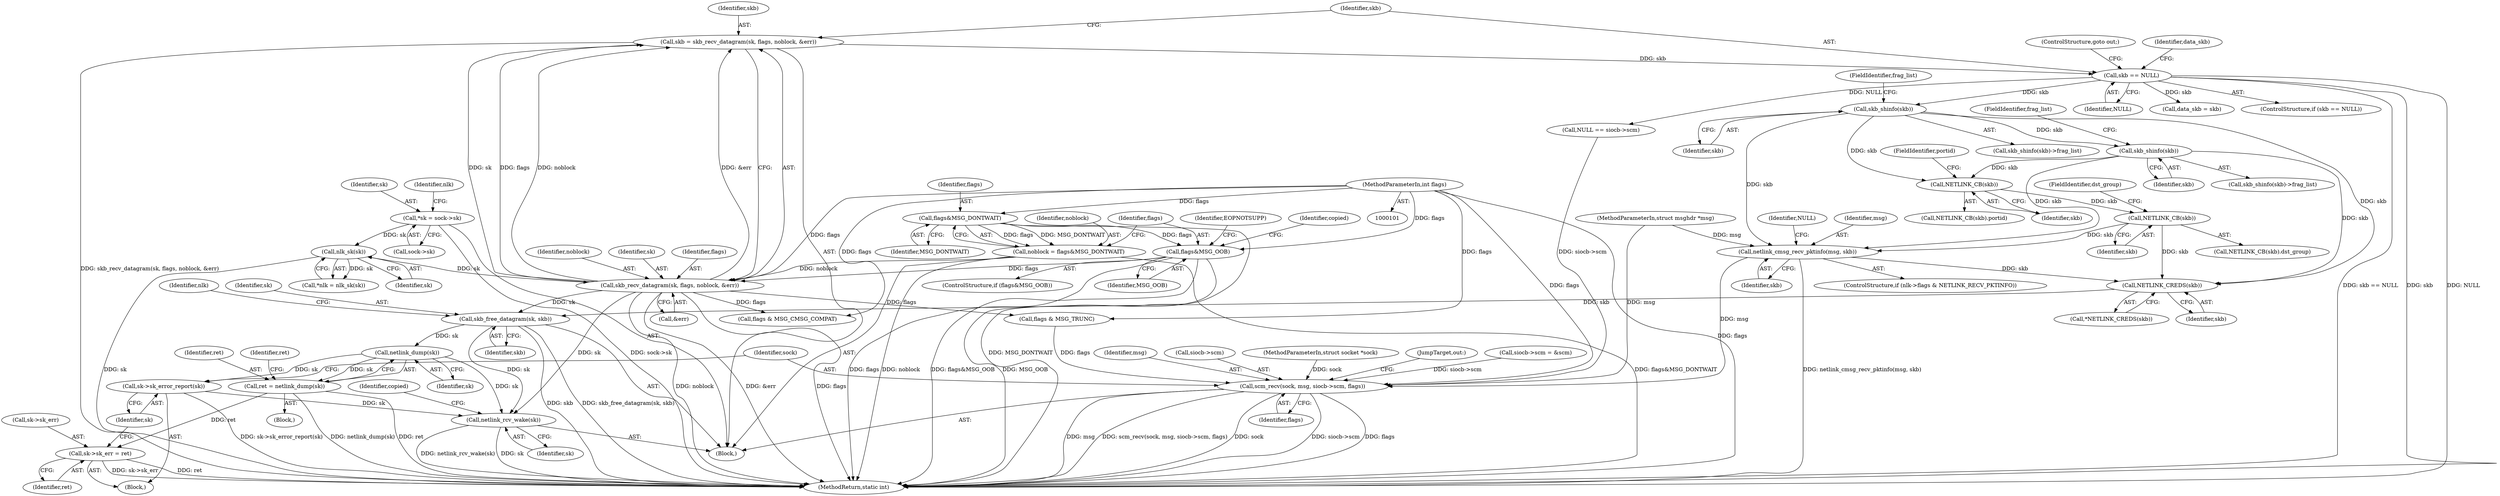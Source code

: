 digraph "0_linux_f3d3342602f8bcbf37d7c46641cb9bca7618eb1c_22@pointer" {
"1000245" [label="(Call,NETLINK_CB(skb))"];
"1000236" [label="(Call,NETLINK_CB(skb))"];
"1000165" [label="(Call,skb_shinfo(skb))"];
"1000155" [label="(Call,skb == NULL)"];
"1000146" [label="(Call,skb = skb_recv_datagram(sk, flags, noblock, &err))"];
"1000148" [label="(Call,skb_recv_datagram(sk, flags, noblock, &err))"];
"1000123" [label="(Call,nlk_sk(sk))"];
"1000115" [label="(Call,*sk = sock->sk)"];
"1000137" [label="(Call,flags&MSG_OOB)"];
"1000128" [label="(Call,flags&MSG_DONTWAIT)"];
"1000106" [label="(MethodParameterIn,int flags)"];
"1000126" [label="(Call,noblock = flags&MSG_DONTWAIT)"];
"1000176" [label="(Call,skb_shinfo(skb))"];
"1000261" [label="(Call,netlink_cmsg_recv_pktinfo(msg, skb))"];
"1000290" [label="(Call,NETLINK_CREDS(skb))"];
"1000301" [label="(Call,skb_free_datagram(sk, skb))"];
"1000323" [label="(Call,netlink_dump(sk))"];
"1000321" [label="(Call,ret = netlink_dump(sk))"];
"1000328" [label="(Call,sk->sk_err = ret)"];
"1000333" [label="(Call,sk->sk_error_report(sk))"];
"1000343" [label="(Call,netlink_rcv_wake(sk))"];
"1000335" [label="(Call,scm_recv(sock, msg, siocb->scm, flags))"];
"1000246" [label="(Identifier,skb)"];
"1000244" [label="(Call,NETLINK_CB(skb).dst_group)"];
"1000175" [label="(Call,skb_shinfo(skb)->frag_list)"];
"1000334" [label="(Identifier,sk)"];
"1000142" [label="(Identifier,EOPNOTSUPP)"];
"1000235" [label="(Call,NETLINK_CB(skb).portid)"];
"1000103" [label="(MethodParameterIn,struct socket *sock)"];
"1000123" [label="(Call,nlk_sk(sk))"];
"1000155" [label="(Call,skb == NULL)"];
"1000266" [label="(Identifier,NULL)"];
"1000177" [label="(Identifier,skb)"];
"1000150" [label="(Identifier,flags)"];
"1000106" [label="(MethodParameterIn,int flags)"];
"1000342" [label="(JumpTarget,out:)"];
"1000104" [label="(MethodParameterIn,struct msghdr *msg)"];
"1000345" [label="(Identifier,copied)"];
"1000236" [label="(Call,NETLINK_CB(skb))"];
"1000328" [label="(Call,sk->sk_err = ret)"];
"1000277" [label="(Call,siocb->scm = &scm)"];
"1000166" [label="(Identifier,skb)"];
"1000335" [label="(Call,scm_recv(sock, msg, siocb->scm, flags))"];
"1000121" [label="(Call,*nlk = nlk_sk(sk))"];
"1000302" [label="(Identifier,sk)"];
"1000320" [label="(Block,)"];
"1000344" [label="(Identifier,sk)"];
"1000156" [label="(Identifier,skb)"];
"1000265" [label="(Call,NULL == siocb->scm)"];
"1000261" [label="(Call,netlink_cmsg_recv_pktinfo(msg, skb))"];
"1000346" [label="(MethodReturn,static int)"];
"1000176" [label="(Call,skb_shinfo(skb))"];
"1000129" [label="(Identifier,flags)"];
"1000147" [label="(Identifier,skb)"];
"1000128" [label="(Call,flags&MSG_DONTWAIT)"];
"1000152" [label="(Call,&err)"];
"1000324" [label="(Identifier,sk)"];
"1000238" [label="(FieldIdentifier,portid)"];
"1000126" [label="(Call,noblock = flags&MSG_DONTWAIT)"];
"1000303" [label="(Identifier,skb)"];
"1000263" [label="(Identifier,skb)"];
"1000341" [label="(Identifier,flags)"];
"1000158" [label="(ControlStructure,goto out;)"];
"1000116" [label="(Identifier,sk)"];
"1000137" [label="(Call,flags&MSG_OOB)"];
"1000255" [label="(ControlStructure,if (nlk->flags & NETLINK_RECV_PKTINFO))"];
"1000262" [label="(Identifier,msg)"];
"1000327" [label="(Block,)"];
"1000337" [label="(Identifier,msg)"];
"1000336" [label="(Identifier,sock)"];
"1000154" [label="(ControlStructure,if (skb == NULL))"];
"1000117" [label="(Call,sock->sk)"];
"1000138" [label="(Identifier,flags)"];
"1000237" [label="(Identifier,skb)"];
"1000323" [label="(Call,netlink_dump(sk))"];
"1000170" [label="(Call,flags & MSG_CMSG_COMPAT)"];
"1000151" [label="(Identifier,noblock)"];
"1000164" [label="(Call,skb_shinfo(skb)->frag_list)"];
"1000165" [label="(Call,skb_shinfo(skb))"];
"1000107" [label="(Block,)"];
"1000149" [label="(Identifier,sk)"];
"1000122" [label="(Identifier,nlk)"];
"1000326" [label="(Identifier,ret)"];
"1000333" [label="(Call,sk->sk_error_report(sk))"];
"1000329" [label="(Call,sk->sk_err)"];
"1000167" [label="(FieldIdentifier,frag_list)"];
"1000127" [label="(Identifier,noblock)"];
"1000307" [label="(Identifier,nlk)"];
"1000148" [label="(Call,skb_recv_datagram(sk, flags, noblock, &err))"];
"1000289" [label="(Call,*NETLINK_CREDS(skb))"];
"1000146" [label="(Call,skb = skb_recv_datagram(sk, flags, noblock, &err))"];
"1000338" [label="(Call,siocb->scm)"];
"1000291" [label="(Identifier,skb)"];
"1000124" [label="(Identifier,sk)"];
"1000144" [label="(Identifier,copied)"];
"1000157" [label="(Identifier,NULL)"];
"1000321" [label="(Call,ret = netlink_dump(sk))"];
"1000115" [label="(Call,*sk = sock->sk)"];
"1000136" [label="(ControlStructure,if (flags&MSG_OOB))"];
"1000332" [label="(Identifier,ret)"];
"1000301" [label="(Call,skb_free_datagram(sk, skb))"];
"1000160" [label="(Identifier,data_skb)"];
"1000290" [label="(Call,NETLINK_CREDS(skb))"];
"1000178" [label="(FieldIdentifier,frag_list)"];
"1000139" [label="(Identifier,MSG_OOB)"];
"1000247" [label="(FieldIdentifier,dst_group)"];
"1000322" [label="(Identifier,ret)"];
"1000130" [label="(Identifier,MSG_DONTWAIT)"];
"1000159" [label="(Call,data_skb = skb)"];
"1000245" [label="(Call,NETLINK_CB(skb))"];
"1000343" [label="(Call,netlink_rcv_wake(sk))"];
"1000293" [label="(Call,flags & MSG_TRUNC)"];
"1000245" -> "1000244"  [label="AST: "];
"1000245" -> "1000246"  [label="CFG: "];
"1000246" -> "1000245"  [label="AST: "];
"1000247" -> "1000245"  [label="CFG: "];
"1000236" -> "1000245"  [label="DDG: skb"];
"1000245" -> "1000261"  [label="DDG: skb"];
"1000245" -> "1000290"  [label="DDG: skb"];
"1000236" -> "1000235"  [label="AST: "];
"1000236" -> "1000237"  [label="CFG: "];
"1000237" -> "1000236"  [label="AST: "];
"1000238" -> "1000236"  [label="CFG: "];
"1000165" -> "1000236"  [label="DDG: skb"];
"1000176" -> "1000236"  [label="DDG: skb"];
"1000165" -> "1000164"  [label="AST: "];
"1000165" -> "1000166"  [label="CFG: "];
"1000166" -> "1000165"  [label="AST: "];
"1000167" -> "1000165"  [label="CFG: "];
"1000155" -> "1000165"  [label="DDG: skb"];
"1000165" -> "1000176"  [label="DDG: skb"];
"1000165" -> "1000261"  [label="DDG: skb"];
"1000165" -> "1000290"  [label="DDG: skb"];
"1000155" -> "1000154"  [label="AST: "];
"1000155" -> "1000157"  [label="CFG: "];
"1000156" -> "1000155"  [label="AST: "];
"1000157" -> "1000155"  [label="AST: "];
"1000158" -> "1000155"  [label="CFG: "];
"1000160" -> "1000155"  [label="CFG: "];
"1000155" -> "1000346"  [label="DDG: NULL"];
"1000155" -> "1000346"  [label="DDG: skb == NULL"];
"1000155" -> "1000346"  [label="DDG: skb"];
"1000146" -> "1000155"  [label="DDG: skb"];
"1000155" -> "1000159"  [label="DDG: skb"];
"1000155" -> "1000265"  [label="DDG: NULL"];
"1000146" -> "1000107"  [label="AST: "];
"1000146" -> "1000148"  [label="CFG: "];
"1000147" -> "1000146"  [label="AST: "];
"1000148" -> "1000146"  [label="AST: "];
"1000156" -> "1000146"  [label="CFG: "];
"1000146" -> "1000346"  [label="DDG: skb_recv_datagram(sk, flags, noblock, &err)"];
"1000148" -> "1000146"  [label="DDG: sk"];
"1000148" -> "1000146"  [label="DDG: flags"];
"1000148" -> "1000146"  [label="DDG: noblock"];
"1000148" -> "1000146"  [label="DDG: &err"];
"1000148" -> "1000152"  [label="CFG: "];
"1000149" -> "1000148"  [label="AST: "];
"1000150" -> "1000148"  [label="AST: "];
"1000151" -> "1000148"  [label="AST: "];
"1000152" -> "1000148"  [label="AST: "];
"1000148" -> "1000346"  [label="DDG: noblock"];
"1000148" -> "1000346"  [label="DDG: &err"];
"1000148" -> "1000346"  [label="DDG: flags"];
"1000123" -> "1000148"  [label="DDG: sk"];
"1000137" -> "1000148"  [label="DDG: flags"];
"1000106" -> "1000148"  [label="DDG: flags"];
"1000126" -> "1000148"  [label="DDG: noblock"];
"1000148" -> "1000170"  [label="DDG: flags"];
"1000148" -> "1000293"  [label="DDG: flags"];
"1000148" -> "1000301"  [label="DDG: sk"];
"1000148" -> "1000343"  [label="DDG: sk"];
"1000123" -> "1000121"  [label="AST: "];
"1000123" -> "1000124"  [label="CFG: "];
"1000124" -> "1000123"  [label="AST: "];
"1000121" -> "1000123"  [label="CFG: "];
"1000123" -> "1000346"  [label="DDG: sk"];
"1000123" -> "1000121"  [label="DDG: sk"];
"1000115" -> "1000123"  [label="DDG: sk"];
"1000115" -> "1000107"  [label="AST: "];
"1000115" -> "1000117"  [label="CFG: "];
"1000116" -> "1000115"  [label="AST: "];
"1000117" -> "1000115"  [label="AST: "];
"1000122" -> "1000115"  [label="CFG: "];
"1000115" -> "1000346"  [label="DDG: sock->sk"];
"1000137" -> "1000136"  [label="AST: "];
"1000137" -> "1000139"  [label="CFG: "];
"1000138" -> "1000137"  [label="AST: "];
"1000139" -> "1000137"  [label="AST: "];
"1000142" -> "1000137"  [label="CFG: "];
"1000144" -> "1000137"  [label="CFG: "];
"1000137" -> "1000346"  [label="DDG: MSG_OOB"];
"1000137" -> "1000346"  [label="DDG: flags"];
"1000137" -> "1000346"  [label="DDG: flags&MSG_OOB"];
"1000128" -> "1000137"  [label="DDG: flags"];
"1000106" -> "1000137"  [label="DDG: flags"];
"1000128" -> "1000126"  [label="AST: "];
"1000128" -> "1000130"  [label="CFG: "];
"1000129" -> "1000128"  [label="AST: "];
"1000130" -> "1000128"  [label="AST: "];
"1000126" -> "1000128"  [label="CFG: "];
"1000128" -> "1000346"  [label="DDG: MSG_DONTWAIT"];
"1000128" -> "1000126"  [label="DDG: flags"];
"1000128" -> "1000126"  [label="DDG: MSG_DONTWAIT"];
"1000106" -> "1000128"  [label="DDG: flags"];
"1000106" -> "1000101"  [label="AST: "];
"1000106" -> "1000346"  [label="DDG: flags"];
"1000106" -> "1000170"  [label="DDG: flags"];
"1000106" -> "1000293"  [label="DDG: flags"];
"1000106" -> "1000335"  [label="DDG: flags"];
"1000126" -> "1000107"  [label="AST: "];
"1000127" -> "1000126"  [label="AST: "];
"1000138" -> "1000126"  [label="CFG: "];
"1000126" -> "1000346"  [label="DDG: noblock"];
"1000126" -> "1000346"  [label="DDG: flags&MSG_DONTWAIT"];
"1000176" -> "1000175"  [label="AST: "];
"1000176" -> "1000177"  [label="CFG: "];
"1000177" -> "1000176"  [label="AST: "];
"1000178" -> "1000176"  [label="CFG: "];
"1000176" -> "1000261"  [label="DDG: skb"];
"1000176" -> "1000290"  [label="DDG: skb"];
"1000261" -> "1000255"  [label="AST: "];
"1000261" -> "1000263"  [label="CFG: "];
"1000262" -> "1000261"  [label="AST: "];
"1000263" -> "1000261"  [label="AST: "];
"1000266" -> "1000261"  [label="CFG: "];
"1000261" -> "1000346"  [label="DDG: netlink_cmsg_recv_pktinfo(msg, skb)"];
"1000104" -> "1000261"  [label="DDG: msg"];
"1000261" -> "1000290"  [label="DDG: skb"];
"1000261" -> "1000335"  [label="DDG: msg"];
"1000290" -> "1000289"  [label="AST: "];
"1000290" -> "1000291"  [label="CFG: "];
"1000291" -> "1000290"  [label="AST: "];
"1000289" -> "1000290"  [label="CFG: "];
"1000290" -> "1000301"  [label="DDG: skb"];
"1000301" -> "1000107"  [label="AST: "];
"1000301" -> "1000303"  [label="CFG: "];
"1000302" -> "1000301"  [label="AST: "];
"1000303" -> "1000301"  [label="AST: "];
"1000307" -> "1000301"  [label="CFG: "];
"1000301" -> "1000346"  [label="DDG: skb"];
"1000301" -> "1000346"  [label="DDG: skb_free_datagram(sk, skb)"];
"1000301" -> "1000323"  [label="DDG: sk"];
"1000301" -> "1000343"  [label="DDG: sk"];
"1000323" -> "1000321"  [label="AST: "];
"1000323" -> "1000324"  [label="CFG: "];
"1000324" -> "1000323"  [label="AST: "];
"1000321" -> "1000323"  [label="CFG: "];
"1000323" -> "1000321"  [label="DDG: sk"];
"1000323" -> "1000333"  [label="DDG: sk"];
"1000323" -> "1000343"  [label="DDG: sk"];
"1000321" -> "1000320"  [label="AST: "];
"1000322" -> "1000321"  [label="AST: "];
"1000326" -> "1000321"  [label="CFG: "];
"1000321" -> "1000346"  [label="DDG: ret"];
"1000321" -> "1000346"  [label="DDG: netlink_dump(sk)"];
"1000321" -> "1000328"  [label="DDG: ret"];
"1000328" -> "1000327"  [label="AST: "];
"1000328" -> "1000332"  [label="CFG: "];
"1000329" -> "1000328"  [label="AST: "];
"1000332" -> "1000328"  [label="AST: "];
"1000334" -> "1000328"  [label="CFG: "];
"1000328" -> "1000346"  [label="DDG: ret"];
"1000328" -> "1000346"  [label="DDG: sk->sk_err"];
"1000333" -> "1000327"  [label="AST: "];
"1000333" -> "1000334"  [label="CFG: "];
"1000334" -> "1000333"  [label="AST: "];
"1000336" -> "1000333"  [label="CFG: "];
"1000333" -> "1000346"  [label="DDG: sk->sk_error_report(sk)"];
"1000333" -> "1000343"  [label="DDG: sk"];
"1000343" -> "1000107"  [label="AST: "];
"1000343" -> "1000344"  [label="CFG: "];
"1000344" -> "1000343"  [label="AST: "];
"1000345" -> "1000343"  [label="CFG: "];
"1000343" -> "1000346"  [label="DDG: sk"];
"1000343" -> "1000346"  [label="DDG: netlink_rcv_wake(sk)"];
"1000335" -> "1000107"  [label="AST: "];
"1000335" -> "1000341"  [label="CFG: "];
"1000336" -> "1000335"  [label="AST: "];
"1000337" -> "1000335"  [label="AST: "];
"1000338" -> "1000335"  [label="AST: "];
"1000341" -> "1000335"  [label="AST: "];
"1000342" -> "1000335"  [label="CFG: "];
"1000335" -> "1000346"  [label="DDG: sock"];
"1000335" -> "1000346"  [label="DDG: siocb->scm"];
"1000335" -> "1000346"  [label="DDG: flags"];
"1000335" -> "1000346"  [label="DDG: msg"];
"1000335" -> "1000346"  [label="DDG: scm_recv(sock, msg, siocb->scm, flags)"];
"1000103" -> "1000335"  [label="DDG: sock"];
"1000104" -> "1000335"  [label="DDG: msg"];
"1000265" -> "1000335"  [label="DDG: siocb->scm"];
"1000277" -> "1000335"  [label="DDG: siocb->scm"];
"1000293" -> "1000335"  [label="DDG: flags"];
}
